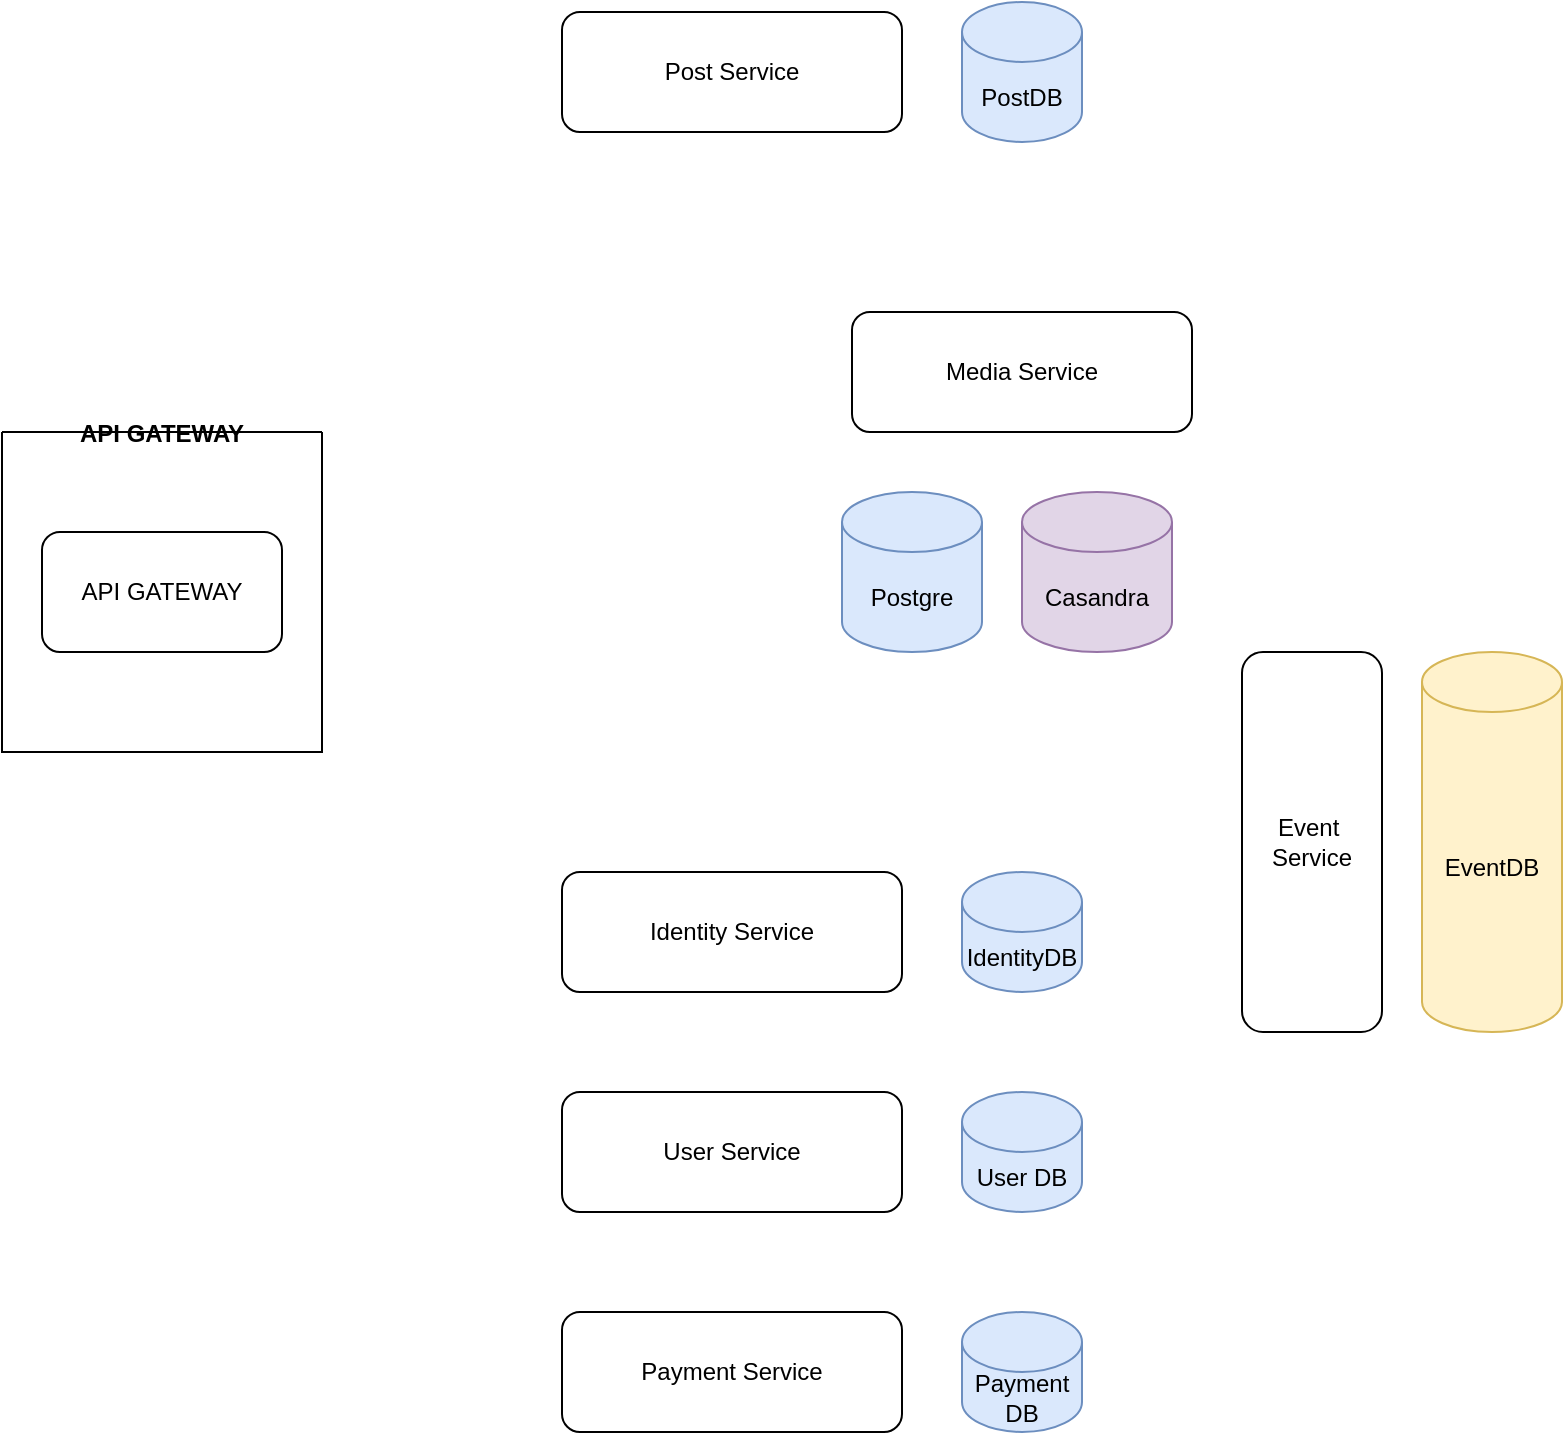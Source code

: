 <mxfile version="21.6.8" type="github">
  <diagram name="Page-1" id="iOP9NucEH-zzFqvL8uEB">
    <mxGraphModel dx="1562" dy="826" grid="1" gridSize="10" guides="1" tooltips="1" connect="1" arrows="1" fold="1" page="1" pageScale="1" pageWidth="850" pageHeight="1100" math="0" shadow="0">
      <root>
        <mxCell id="0" />
        <mxCell id="1" parent="0" />
        <mxCell id="ymEb2g0kcDg-jAVKu9gT-1" value="Casandra" style="shape=cylinder3;whiteSpace=wrap;html=1;boundedLbl=1;backgroundOutline=1;size=15;fillColor=#e1d5e7;strokeColor=#9673a6;" vertex="1" parent="1">
          <mxGeometry x="550" y="310" width="75" height="80" as="geometry" />
        </mxCell>
        <mxCell id="ymEb2g0kcDg-jAVKu9gT-2" value="Postgre" style="shape=cylinder3;whiteSpace=wrap;html=1;boundedLbl=1;backgroundOutline=1;size=15;fillColor=#dae8fc;strokeColor=#6c8ebf;" vertex="1" parent="1">
          <mxGeometry x="460" y="310" width="70" height="80" as="geometry" />
        </mxCell>
        <mxCell id="ymEb2g0kcDg-jAVKu9gT-4" value="Post Service" style="rounded=1;whiteSpace=wrap;html=1;" vertex="1" parent="1">
          <mxGeometry x="320" y="70" width="170" height="60" as="geometry" />
        </mxCell>
        <mxCell id="ymEb2g0kcDg-jAVKu9gT-5" value="Media Service" style="rounded=1;whiteSpace=wrap;html=1;" vertex="1" parent="1">
          <mxGeometry x="465" y="220" width="170" height="60" as="geometry" />
        </mxCell>
        <mxCell id="ymEb2g0kcDg-jAVKu9gT-6" value="PostDB" style="shape=cylinder3;whiteSpace=wrap;html=1;boundedLbl=1;backgroundOutline=1;size=15;fillColor=#dae8fc;strokeColor=#6c8ebf;" vertex="1" parent="1">
          <mxGeometry x="520" y="65" width="60" height="70" as="geometry" />
        </mxCell>
        <mxCell id="ymEb2g0kcDg-jAVKu9gT-15" value="API GATEWAY" style="swimlane;startSize=0;" vertex="1" parent="1">
          <mxGeometry x="40" y="280" width="160" height="160" as="geometry" />
        </mxCell>
        <mxCell id="ymEb2g0kcDg-jAVKu9gT-3" value="API GATEWAY" style="rounded=1;whiteSpace=wrap;html=1;" vertex="1" parent="ymEb2g0kcDg-jAVKu9gT-15">
          <mxGeometry x="20" y="50" width="120" height="60" as="geometry" />
        </mxCell>
        <mxCell id="ymEb2g0kcDg-jAVKu9gT-16" value="Identity Service" style="rounded=1;whiteSpace=wrap;html=1;" vertex="1" parent="1">
          <mxGeometry x="320" y="500" width="170" height="60" as="geometry" />
        </mxCell>
        <mxCell id="ymEb2g0kcDg-jAVKu9gT-17" value="IdentityDB" style="shape=cylinder3;whiteSpace=wrap;html=1;boundedLbl=1;backgroundOutline=1;size=15;fillColor=#dae8fc;strokeColor=#6c8ebf;" vertex="1" parent="1">
          <mxGeometry x="520" y="500" width="60" height="60" as="geometry" />
        </mxCell>
        <mxCell id="ymEb2g0kcDg-jAVKu9gT-18" value="User Service" style="rounded=1;whiteSpace=wrap;html=1;" vertex="1" parent="1">
          <mxGeometry x="320" y="610" width="170" height="60" as="geometry" />
        </mxCell>
        <mxCell id="ymEb2g0kcDg-jAVKu9gT-19" value="EventDB" style="shape=cylinder3;whiteSpace=wrap;html=1;boundedLbl=1;backgroundOutline=1;size=15;fillColor=#fff2cc;strokeColor=#d6b656;" vertex="1" parent="1">
          <mxGeometry x="750" y="390" width="70" height="190" as="geometry" />
        </mxCell>
        <mxCell id="ymEb2g0kcDg-jAVKu9gT-20" value="User DB" style="shape=cylinder3;whiteSpace=wrap;html=1;boundedLbl=1;backgroundOutline=1;size=15;fillColor=#dae8fc;strokeColor=#6c8ebf;" vertex="1" parent="1">
          <mxGeometry x="520" y="610" width="60" height="60" as="geometry" />
        </mxCell>
        <mxCell id="ymEb2g0kcDg-jAVKu9gT-21" value="Payment Service" style="rounded=1;whiteSpace=wrap;html=1;" vertex="1" parent="1">
          <mxGeometry x="320" y="720" width="170" height="60" as="geometry" />
        </mxCell>
        <mxCell id="ymEb2g0kcDg-jAVKu9gT-22" value="Payment DB" style="shape=cylinder3;whiteSpace=wrap;html=1;boundedLbl=1;backgroundOutline=1;size=15;fillColor=#dae8fc;strokeColor=#6c8ebf;" vertex="1" parent="1">
          <mxGeometry x="520" y="720" width="60" height="60" as="geometry" />
        </mxCell>
        <mxCell id="ymEb2g0kcDg-jAVKu9gT-23" value="Event&amp;nbsp; Service" style="rounded=1;whiteSpace=wrap;html=1;" vertex="1" parent="1">
          <mxGeometry x="660" y="390" width="70" height="190" as="geometry" />
        </mxCell>
      </root>
    </mxGraphModel>
  </diagram>
</mxfile>

